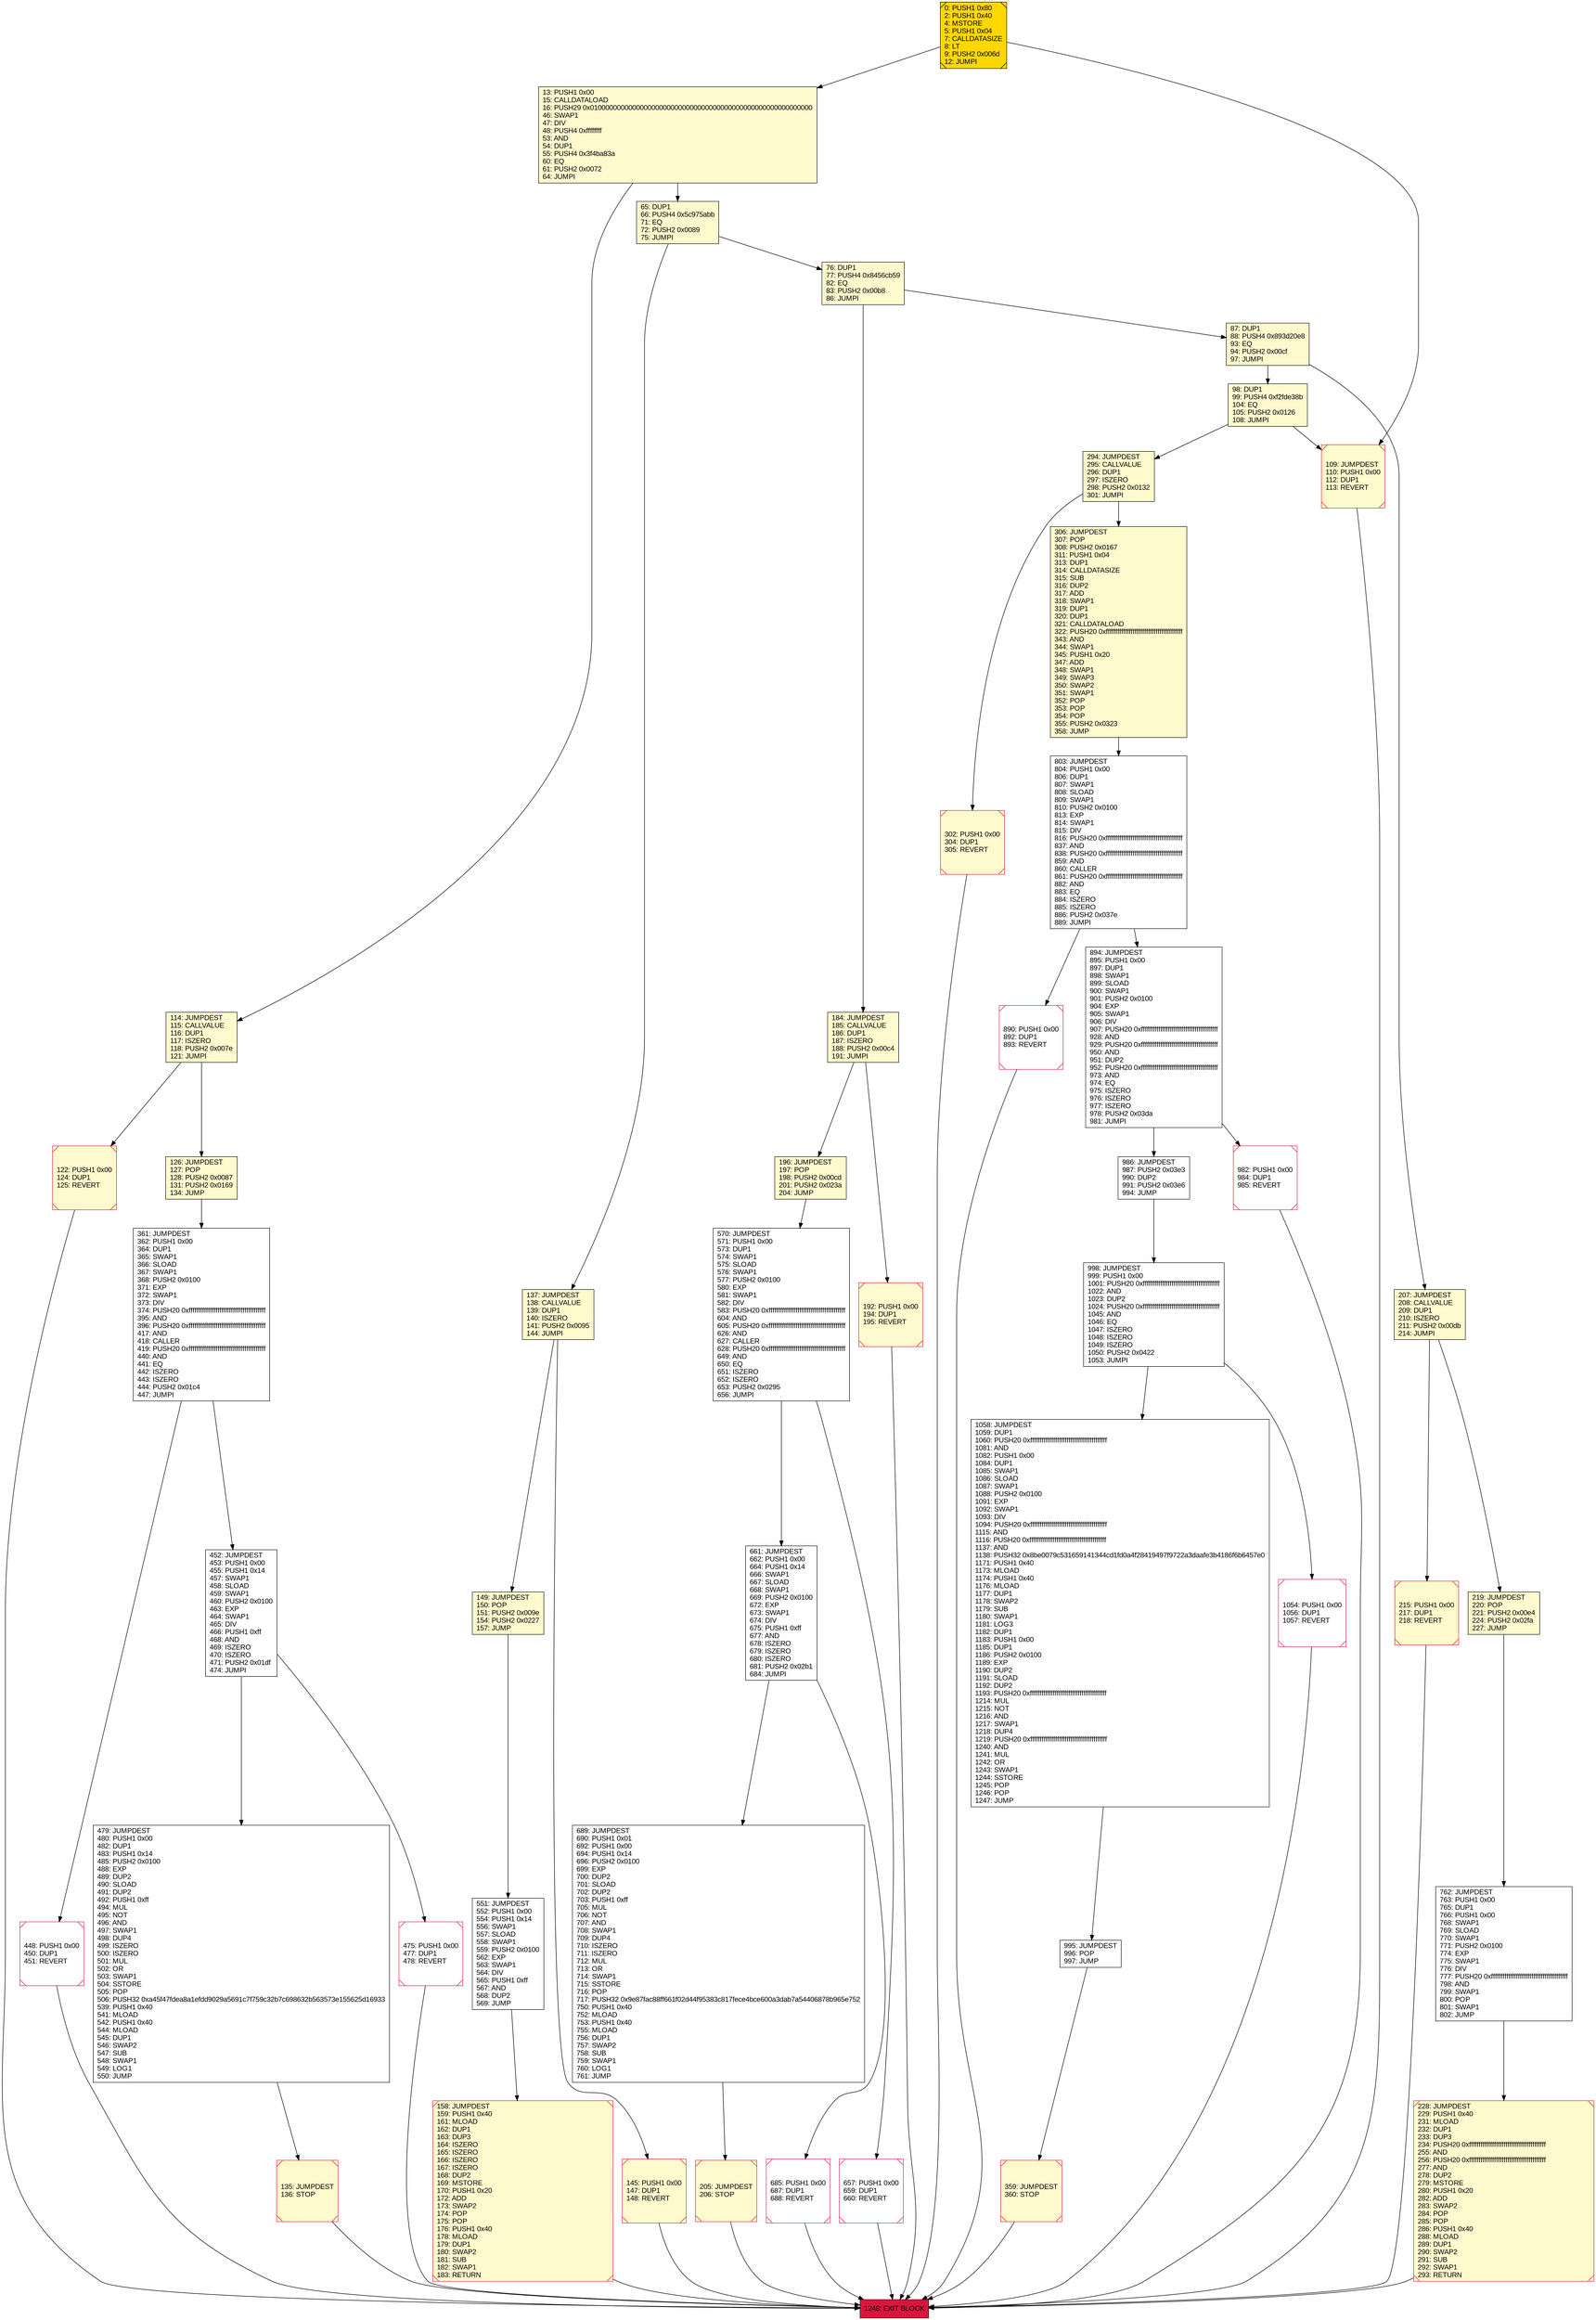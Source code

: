 digraph G {
bgcolor=transparent rankdir=UD;
node [shape=box style=filled color=black fillcolor=white fontname=arial fontcolor=black];
87 [label="87: DUP1\l88: PUSH4 0x893d20e8\l93: EQ\l94: PUSH2 0x00cf\l97: JUMPI\l" fillcolor=lemonchiffon ];
685 [label="685: PUSH1 0x00\l687: DUP1\l688: REVERT\l" shape=Msquare color=crimson ];
149 [label="149: JUMPDEST\l150: POP\l151: PUSH2 0x009e\l154: PUSH2 0x0227\l157: JUMP\l" fillcolor=lemonchiffon ];
302 [label="302: PUSH1 0x00\l304: DUP1\l305: REVERT\l" fillcolor=lemonchiffon shape=Msquare color=crimson ];
135 [label="135: JUMPDEST\l136: STOP\l" fillcolor=lemonchiffon shape=Msquare color=crimson ];
158 [label="158: JUMPDEST\l159: PUSH1 0x40\l161: MLOAD\l162: DUP1\l163: DUP3\l164: ISZERO\l165: ISZERO\l166: ISZERO\l167: ISZERO\l168: DUP2\l169: MSTORE\l170: PUSH1 0x20\l172: ADD\l173: SWAP2\l174: POP\l175: POP\l176: PUSH1 0x40\l178: MLOAD\l179: DUP1\l180: SWAP2\l181: SUB\l182: SWAP1\l183: RETURN\l" fillcolor=lemonchiffon shape=Msquare color=crimson ];
689 [label="689: JUMPDEST\l690: PUSH1 0x01\l692: PUSH1 0x00\l694: PUSH1 0x14\l696: PUSH2 0x0100\l699: EXP\l700: DUP2\l701: SLOAD\l702: DUP2\l703: PUSH1 0xff\l705: MUL\l706: NOT\l707: AND\l708: SWAP1\l709: DUP4\l710: ISZERO\l711: ISZERO\l712: MUL\l713: OR\l714: SWAP1\l715: SSTORE\l716: POP\l717: PUSH32 0x9e87fac88ff661f02d44f95383c817fece4bce600a3dab7a54406878b965e752\l750: PUSH1 0x40\l752: MLOAD\l753: PUSH1 0x40\l755: MLOAD\l756: DUP1\l757: SWAP2\l758: SUB\l759: SWAP1\l760: LOG1\l761: JUMP\l" ];
196 [label="196: JUMPDEST\l197: POP\l198: PUSH2 0x00cd\l201: PUSH2 0x023a\l204: JUMP\l" fillcolor=lemonchiffon ];
207 [label="207: JUMPDEST\l208: CALLVALUE\l209: DUP1\l210: ISZERO\l211: PUSH2 0x00db\l214: JUMPI\l" fillcolor=lemonchiffon ];
76 [label="76: DUP1\l77: PUSH4 0x8456cb59\l82: EQ\l83: PUSH2 0x00b8\l86: JUMPI\l" fillcolor=lemonchiffon ];
986 [label="986: JUMPDEST\l987: PUSH2 0x03e3\l990: DUP2\l991: PUSH2 0x03e6\l994: JUMP\l" ];
145 [label="145: PUSH1 0x00\l147: DUP1\l148: REVERT\l" fillcolor=lemonchiffon shape=Msquare color=crimson ];
657 [label="657: PUSH1 0x00\l659: DUP1\l660: REVERT\l" shape=Msquare color=crimson ];
228 [label="228: JUMPDEST\l229: PUSH1 0x40\l231: MLOAD\l232: DUP1\l233: DUP3\l234: PUSH20 0xffffffffffffffffffffffffffffffffffffffff\l255: AND\l256: PUSH20 0xffffffffffffffffffffffffffffffffffffffff\l277: AND\l278: DUP2\l279: MSTORE\l280: PUSH1 0x20\l282: ADD\l283: SWAP2\l284: POP\l285: POP\l286: PUSH1 0x40\l288: MLOAD\l289: DUP1\l290: SWAP2\l291: SUB\l292: SWAP1\l293: RETURN\l" fillcolor=lemonchiffon shape=Msquare color=crimson ];
452 [label="452: JUMPDEST\l453: PUSH1 0x00\l455: PUSH1 0x14\l457: SWAP1\l458: SLOAD\l459: SWAP1\l460: PUSH2 0x0100\l463: EXP\l464: SWAP1\l465: DIV\l466: PUSH1 0xff\l468: AND\l469: ISZERO\l470: ISZERO\l471: PUSH2 0x01df\l474: JUMPI\l" ];
1054 [label="1054: PUSH1 0x00\l1056: DUP1\l1057: REVERT\l" shape=Msquare color=crimson ];
551 [label="551: JUMPDEST\l552: PUSH1 0x00\l554: PUSH1 0x14\l556: SWAP1\l557: SLOAD\l558: SWAP1\l559: PUSH2 0x0100\l562: EXP\l563: SWAP1\l564: DIV\l565: PUSH1 0xff\l567: AND\l568: DUP2\l569: JUMP\l" ];
995 [label="995: JUMPDEST\l996: POP\l997: JUMP\l" ];
306 [label="306: JUMPDEST\l307: POP\l308: PUSH2 0x0167\l311: PUSH1 0x04\l313: DUP1\l314: CALLDATASIZE\l315: SUB\l316: DUP2\l317: ADD\l318: SWAP1\l319: DUP1\l320: DUP1\l321: CALLDATALOAD\l322: PUSH20 0xffffffffffffffffffffffffffffffffffffffff\l343: AND\l344: SWAP1\l345: PUSH1 0x20\l347: ADD\l348: SWAP1\l349: SWAP3\l350: SWAP2\l351: SWAP1\l352: POP\l353: POP\l354: POP\l355: PUSH2 0x0323\l358: JUMP\l" fillcolor=lemonchiffon ];
803 [label="803: JUMPDEST\l804: PUSH1 0x00\l806: DUP1\l807: SWAP1\l808: SLOAD\l809: SWAP1\l810: PUSH2 0x0100\l813: EXP\l814: SWAP1\l815: DIV\l816: PUSH20 0xffffffffffffffffffffffffffffffffffffffff\l837: AND\l838: PUSH20 0xffffffffffffffffffffffffffffffffffffffff\l859: AND\l860: CALLER\l861: PUSH20 0xffffffffffffffffffffffffffffffffffffffff\l882: AND\l883: EQ\l884: ISZERO\l885: ISZERO\l886: PUSH2 0x037e\l889: JUMPI\l" ];
570 [label="570: JUMPDEST\l571: PUSH1 0x00\l573: DUP1\l574: SWAP1\l575: SLOAD\l576: SWAP1\l577: PUSH2 0x0100\l580: EXP\l581: SWAP1\l582: DIV\l583: PUSH20 0xffffffffffffffffffffffffffffffffffffffff\l604: AND\l605: PUSH20 0xffffffffffffffffffffffffffffffffffffffff\l626: AND\l627: CALLER\l628: PUSH20 0xffffffffffffffffffffffffffffffffffffffff\l649: AND\l650: EQ\l651: ISZERO\l652: ISZERO\l653: PUSH2 0x0295\l656: JUMPI\l" ];
894 [label="894: JUMPDEST\l895: PUSH1 0x00\l897: DUP1\l898: SWAP1\l899: SLOAD\l900: SWAP1\l901: PUSH2 0x0100\l904: EXP\l905: SWAP1\l906: DIV\l907: PUSH20 0xffffffffffffffffffffffffffffffffffffffff\l928: AND\l929: PUSH20 0xffffffffffffffffffffffffffffffffffffffff\l950: AND\l951: DUP2\l952: PUSH20 0xffffffffffffffffffffffffffffffffffffffff\l973: AND\l974: EQ\l975: ISZERO\l976: ISZERO\l977: ISZERO\l978: PUSH2 0x03da\l981: JUMPI\l" ];
1058 [label="1058: JUMPDEST\l1059: DUP1\l1060: PUSH20 0xffffffffffffffffffffffffffffffffffffffff\l1081: AND\l1082: PUSH1 0x00\l1084: DUP1\l1085: SWAP1\l1086: SLOAD\l1087: SWAP1\l1088: PUSH2 0x0100\l1091: EXP\l1092: SWAP1\l1093: DIV\l1094: PUSH20 0xffffffffffffffffffffffffffffffffffffffff\l1115: AND\l1116: PUSH20 0xffffffffffffffffffffffffffffffffffffffff\l1137: AND\l1138: PUSH32 0x8be0079c531659141344cd1fd0a4f28419497f9722a3daafe3b4186f6b6457e0\l1171: PUSH1 0x40\l1173: MLOAD\l1174: PUSH1 0x40\l1176: MLOAD\l1177: DUP1\l1178: SWAP2\l1179: SUB\l1180: SWAP1\l1181: LOG3\l1182: DUP1\l1183: PUSH1 0x00\l1185: DUP1\l1186: PUSH2 0x0100\l1189: EXP\l1190: DUP2\l1191: SLOAD\l1192: DUP2\l1193: PUSH20 0xffffffffffffffffffffffffffffffffffffffff\l1214: MUL\l1215: NOT\l1216: AND\l1217: SWAP1\l1218: DUP4\l1219: PUSH20 0xffffffffffffffffffffffffffffffffffffffff\l1240: AND\l1241: MUL\l1242: OR\l1243: SWAP1\l1244: SSTORE\l1245: POP\l1246: POP\l1247: JUMP\l" ];
126 [label="126: JUMPDEST\l127: POP\l128: PUSH2 0x0087\l131: PUSH2 0x0169\l134: JUMP\l" fillcolor=lemonchiffon ];
998 [label="998: JUMPDEST\l999: PUSH1 0x00\l1001: PUSH20 0xffffffffffffffffffffffffffffffffffffffff\l1022: AND\l1023: DUP2\l1024: PUSH20 0xffffffffffffffffffffffffffffffffffffffff\l1045: AND\l1046: EQ\l1047: ISZERO\l1048: ISZERO\l1049: ISZERO\l1050: PUSH2 0x0422\l1053: JUMPI\l" ];
294 [label="294: JUMPDEST\l295: CALLVALUE\l296: DUP1\l297: ISZERO\l298: PUSH2 0x0132\l301: JUMPI\l" fillcolor=lemonchiffon ];
219 [label="219: JUMPDEST\l220: POP\l221: PUSH2 0x00e4\l224: PUSH2 0x02fa\l227: JUMP\l" fillcolor=lemonchiffon ];
479 [label="479: JUMPDEST\l480: PUSH1 0x00\l482: DUP1\l483: PUSH1 0x14\l485: PUSH2 0x0100\l488: EXP\l489: DUP2\l490: SLOAD\l491: DUP2\l492: PUSH1 0xff\l494: MUL\l495: NOT\l496: AND\l497: SWAP1\l498: DUP4\l499: ISZERO\l500: ISZERO\l501: MUL\l502: OR\l503: SWAP1\l504: SSTORE\l505: POP\l506: PUSH32 0xa45f47fdea8a1efdd9029a5691c7f759c32b7c698632b563573e155625d16933\l539: PUSH1 0x40\l541: MLOAD\l542: PUSH1 0x40\l544: MLOAD\l545: DUP1\l546: SWAP2\l547: SUB\l548: SWAP1\l549: LOG1\l550: JUMP\l" ];
205 [label="205: JUMPDEST\l206: STOP\l" fillcolor=lemonchiffon shape=Msquare color=crimson ];
122 [label="122: PUSH1 0x00\l124: DUP1\l125: REVERT\l" fillcolor=lemonchiffon shape=Msquare color=crimson ];
890 [label="890: PUSH1 0x00\l892: DUP1\l893: REVERT\l" shape=Msquare color=crimson ];
13 [label="13: PUSH1 0x00\l15: CALLDATALOAD\l16: PUSH29 0x0100000000000000000000000000000000000000000000000000000000\l46: SWAP1\l47: DIV\l48: PUSH4 0xffffffff\l53: AND\l54: DUP1\l55: PUSH4 0x3f4ba83a\l60: EQ\l61: PUSH2 0x0072\l64: JUMPI\l" fillcolor=lemonchiffon ];
98 [label="98: DUP1\l99: PUSH4 0xf2fde38b\l104: EQ\l105: PUSH2 0x0126\l108: JUMPI\l" fillcolor=lemonchiffon ];
1248 [label="1248: EXIT BLOCK\l" fillcolor=crimson ];
184 [label="184: JUMPDEST\l185: CALLVALUE\l186: DUP1\l187: ISZERO\l188: PUSH2 0x00c4\l191: JUMPI\l" fillcolor=lemonchiffon ];
192 [label="192: PUSH1 0x00\l194: DUP1\l195: REVERT\l" fillcolor=lemonchiffon shape=Msquare color=crimson ];
448 [label="448: PUSH1 0x00\l450: DUP1\l451: REVERT\l" shape=Msquare color=crimson ];
661 [label="661: JUMPDEST\l662: PUSH1 0x00\l664: PUSH1 0x14\l666: SWAP1\l667: SLOAD\l668: SWAP1\l669: PUSH2 0x0100\l672: EXP\l673: SWAP1\l674: DIV\l675: PUSH1 0xff\l677: AND\l678: ISZERO\l679: ISZERO\l680: ISZERO\l681: PUSH2 0x02b1\l684: JUMPI\l" ];
137 [label="137: JUMPDEST\l138: CALLVALUE\l139: DUP1\l140: ISZERO\l141: PUSH2 0x0095\l144: JUMPI\l" fillcolor=lemonchiffon ];
109 [label="109: JUMPDEST\l110: PUSH1 0x00\l112: DUP1\l113: REVERT\l" fillcolor=lemonchiffon shape=Msquare color=crimson ];
0 [label="0: PUSH1 0x80\l2: PUSH1 0x40\l4: MSTORE\l5: PUSH1 0x04\l7: CALLDATASIZE\l8: LT\l9: PUSH2 0x006d\l12: JUMPI\l" fillcolor=lemonchiffon shape=Msquare fillcolor=gold ];
114 [label="114: JUMPDEST\l115: CALLVALUE\l116: DUP1\l117: ISZERO\l118: PUSH2 0x007e\l121: JUMPI\l" fillcolor=lemonchiffon ];
762 [label="762: JUMPDEST\l763: PUSH1 0x00\l765: DUP1\l766: PUSH1 0x00\l768: SWAP1\l769: SLOAD\l770: SWAP1\l771: PUSH2 0x0100\l774: EXP\l775: SWAP1\l776: DIV\l777: PUSH20 0xffffffffffffffffffffffffffffffffffffffff\l798: AND\l799: SWAP1\l800: POP\l801: SWAP1\l802: JUMP\l" ];
359 [label="359: JUMPDEST\l360: STOP\l" fillcolor=lemonchiffon shape=Msquare color=crimson ];
215 [label="215: PUSH1 0x00\l217: DUP1\l218: REVERT\l" fillcolor=lemonchiffon shape=Msquare color=crimson ];
361 [label="361: JUMPDEST\l362: PUSH1 0x00\l364: DUP1\l365: SWAP1\l366: SLOAD\l367: SWAP1\l368: PUSH2 0x0100\l371: EXP\l372: SWAP1\l373: DIV\l374: PUSH20 0xffffffffffffffffffffffffffffffffffffffff\l395: AND\l396: PUSH20 0xffffffffffffffffffffffffffffffffffffffff\l417: AND\l418: CALLER\l419: PUSH20 0xffffffffffffffffffffffffffffffffffffffff\l440: AND\l441: EQ\l442: ISZERO\l443: ISZERO\l444: PUSH2 0x01c4\l447: JUMPI\l" ];
982 [label="982: PUSH1 0x00\l984: DUP1\l985: REVERT\l" shape=Msquare color=crimson ];
475 [label="475: PUSH1 0x00\l477: DUP1\l478: REVERT\l" shape=Msquare color=crimson ];
65 [label="65: DUP1\l66: PUSH4 0x5c975abb\l71: EQ\l72: PUSH2 0x0089\l75: JUMPI\l" fillcolor=lemonchiffon ];
184 -> 192;
0 -> 109;
192 -> 1248;
448 -> 1248;
803 -> 894;
98 -> 294;
998 -> 1058;
109 -> 1248;
306 -> 803;
803 -> 890;
359 -> 1248;
1058 -> 995;
215 -> 1248;
361 -> 448;
982 -> 1248;
65 -> 137;
475 -> 1248;
294 -> 306;
87 -> 207;
13 -> 65;
126 -> 361;
76 -> 87;
570 -> 661;
114 -> 122;
0 -> 13;
219 -> 762;
13 -> 114;
98 -> 109;
995 -> 359;
205 -> 1248;
894 -> 982;
122 -> 1248;
890 -> 1248;
114 -> 126;
661 -> 689;
452 -> 475;
158 -> 1248;
184 -> 196;
479 -> 135;
76 -> 184;
361 -> 452;
149 -> 551;
145 -> 1248;
657 -> 1248;
65 -> 76;
87 -> 98;
137 -> 145;
228 -> 1248;
294 -> 302;
762 -> 228;
207 -> 215;
1054 -> 1248;
551 -> 158;
452 -> 479;
894 -> 986;
998 -> 1054;
661 -> 685;
137 -> 149;
196 -> 570;
685 -> 1248;
302 -> 1248;
207 -> 219;
135 -> 1248;
986 -> 998;
689 -> 205;
570 -> 657;
}